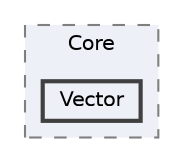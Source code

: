 digraph "D:/Peridyno/peridyno/src/Core/Vector"
{
 // LATEX_PDF_SIZE
  bgcolor="transparent";
  edge [fontname=Helvetica,fontsize=10,labelfontname=Helvetica,labelfontsize=10];
  node [fontname=Helvetica,fontsize=10,shape=box,height=0.2,width=0.4];
  compound=true
  subgraph clusterdir_18ab09de471ddf4a6c726bf6f36eb1c9 {
    graph [ bgcolor="#edf0f7", pencolor="grey50", label="Core", fontname=Helvetica,fontsize=10 style="filled,dashed", URL="dir_18ab09de471ddf4a6c726bf6f36eb1c9.html",tooltip=""]
  dir_1bd36a154c74513a4fa85154c2b9c4c3 [label="Vector", fillcolor="#edf0f7", color="grey25", style="filled,bold", URL="dir_1bd36a154c74513a4fa85154c2b9c4c3.html",tooltip=""];
  }
}
